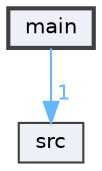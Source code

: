 digraph "main"
{
 // LATEX_PDF_SIZE
  bgcolor="transparent";
  edge [fontname=Helvetica,fontsize=10,labelfontname=Helvetica,labelfontsize=10];
  node [fontname=Helvetica,fontsize=10,shape=box,height=0.2,width=0.4];
  compound=true
  dir_5c982d53a68cdbcd421152b4020263a9 [label="main", fillcolor="#edf0f7", color="grey25", style="filled,bold", URL="dir_5c982d53a68cdbcd421152b4020263a9.html",tooltip=""];
  dir_68267d1309a1af8e8297ef4c3efbcdba [label="src", fillcolor="#edf0f7", color="grey25", style="filled", URL="dir_68267d1309a1af8e8297ef4c3efbcdba.html",tooltip=""];
  dir_5c982d53a68cdbcd421152b4020263a9->dir_68267d1309a1af8e8297ef4c3efbcdba [headlabel="1", labeldistance=1.5 headhref="dir_000000_000001.html" href="dir_000000_000001.html" color="steelblue1" fontcolor="steelblue1"];
}

